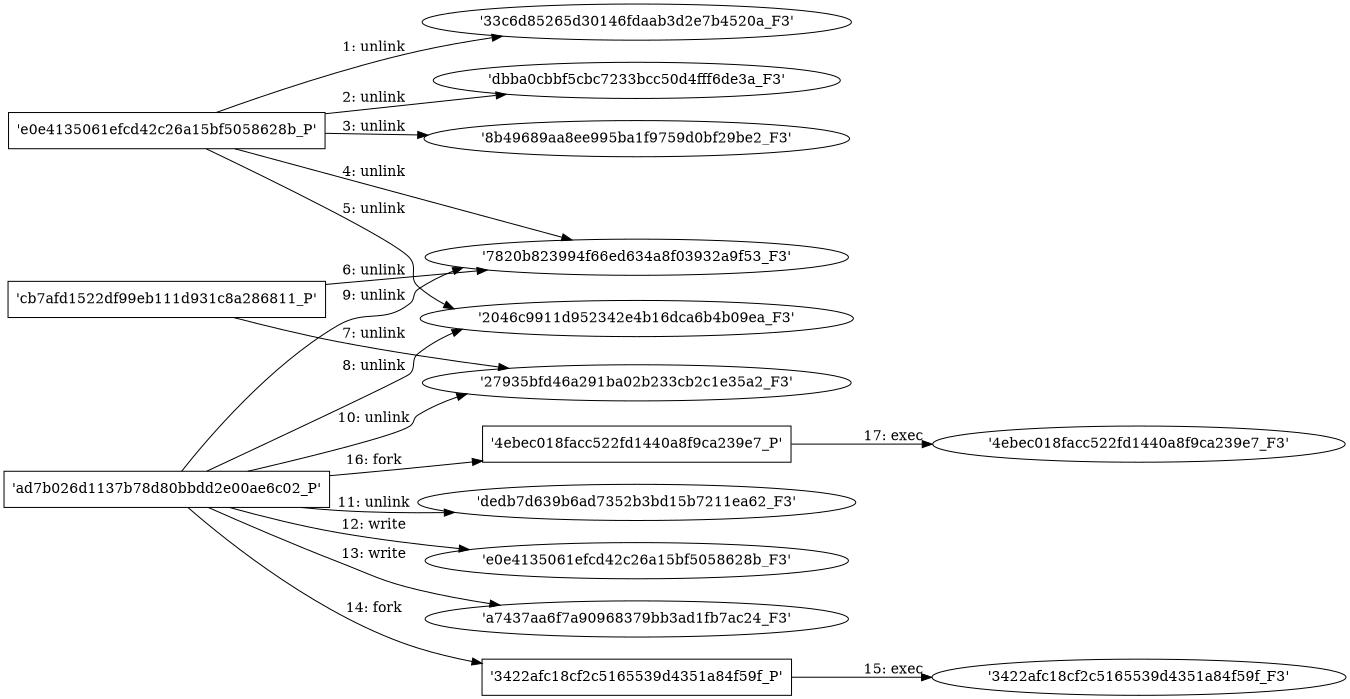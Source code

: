 digraph "D:\Learning\Paper\apt\基于CTI的攻击预警\Dataset\攻击图\ASGfromALLCTI\Destructive Threat Re-Emerges with New Sting in its Tail.dot" {
rankdir="LR"
size="9"
fixedsize="false"
splines="true"
nodesep=0.3
ranksep=0
fontsize=10
overlap="scalexy"
engine= "neato"
	"'33c6d85265d30146fdaab3d2e7b4520a_F3'" [node_type=file shape=ellipse]
	"'e0e4135061efcd42c26a15bf5058628b_P'" [node_type=Process shape=box]
	"'e0e4135061efcd42c26a15bf5058628b_P'" -> "'33c6d85265d30146fdaab3d2e7b4520a_F3'" [label="1: unlink"]
	"'dbba0cbbf5cbc7233bcc50d4fff6de3a_F3'" [node_type=file shape=ellipse]
	"'e0e4135061efcd42c26a15bf5058628b_P'" [node_type=Process shape=box]
	"'e0e4135061efcd42c26a15bf5058628b_P'" -> "'dbba0cbbf5cbc7233bcc50d4fff6de3a_F3'" [label="2: unlink"]
	"'8b49689aa8ee995ba1f9759d0bf29be2_F3'" [node_type=file shape=ellipse]
	"'e0e4135061efcd42c26a15bf5058628b_P'" [node_type=Process shape=box]
	"'e0e4135061efcd42c26a15bf5058628b_P'" -> "'8b49689aa8ee995ba1f9759d0bf29be2_F3'" [label="3: unlink"]
	"'7820b823994f66ed634a8f03932a9f53_F3'" [node_type=file shape=ellipse]
	"'e0e4135061efcd42c26a15bf5058628b_P'" [node_type=Process shape=box]
	"'e0e4135061efcd42c26a15bf5058628b_P'" -> "'7820b823994f66ed634a8f03932a9f53_F3'" [label="4: unlink"]
	"'2046c9911d952342e4b16dca6b4b09ea_F3'" [node_type=file shape=ellipse]
	"'e0e4135061efcd42c26a15bf5058628b_P'" [node_type=Process shape=box]
	"'e0e4135061efcd42c26a15bf5058628b_P'" -> "'2046c9911d952342e4b16dca6b4b09ea_F3'" [label="5: unlink"]
	"'7820b823994f66ed634a8f03932a9f53_F3'" [node_type=file shape=ellipse]
	"'cb7afd1522df99eb111d931c8a286811_P'" [node_type=Process shape=box]
	"'cb7afd1522df99eb111d931c8a286811_P'" -> "'7820b823994f66ed634a8f03932a9f53_F3'" [label="6: unlink"]
	"'27935bfd46a291ba02b233cb2c1e35a2_F3'" [node_type=file shape=ellipse]
	"'cb7afd1522df99eb111d931c8a286811_P'" [node_type=Process shape=box]
	"'cb7afd1522df99eb111d931c8a286811_P'" -> "'27935bfd46a291ba02b233cb2c1e35a2_F3'" [label="7: unlink"]
	"'2046c9911d952342e4b16dca6b4b09ea_F3'" [node_type=file shape=ellipse]
	"'ad7b026d1137b78d80bbdd2e00ae6c02_P'" [node_type=Process shape=box]
	"'ad7b026d1137b78d80bbdd2e00ae6c02_P'" -> "'2046c9911d952342e4b16dca6b4b09ea_F3'" [label="8: unlink"]
	"'7820b823994f66ed634a8f03932a9f53_F3'" [node_type=file shape=ellipse]
	"'ad7b026d1137b78d80bbdd2e00ae6c02_P'" [node_type=Process shape=box]
	"'ad7b026d1137b78d80bbdd2e00ae6c02_P'" -> "'7820b823994f66ed634a8f03932a9f53_F3'" [label="9: unlink"]
	"'27935bfd46a291ba02b233cb2c1e35a2_F3'" [node_type=file shape=ellipse]
	"'ad7b026d1137b78d80bbdd2e00ae6c02_P'" [node_type=Process shape=box]
	"'ad7b026d1137b78d80bbdd2e00ae6c02_P'" -> "'27935bfd46a291ba02b233cb2c1e35a2_F3'" [label="10: unlink"]
	"'dedb7d639b6ad7352b3bd15b7211ea62_F3'" [node_type=file shape=ellipse]
	"'ad7b026d1137b78d80bbdd2e00ae6c02_P'" [node_type=Process shape=box]
	"'ad7b026d1137b78d80bbdd2e00ae6c02_P'" -> "'dedb7d639b6ad7352b3bd15b7211ea62_F3'" [label="11: unlink"]
	"'e0e4135061efcd42c26a15bf5058628b_F3'" [node_type=file shape=ellipse]
	"'ad7b026d1137b78d80bbdd2e00ae6c02_P'" [node_type=Process shape=box]
	"'ad7b026d1137b78d80bbdd2e00ae6c02_P'" -> "'e0e4135061efcd42c26a15bf5058628b_F3'" [label="12: write"]
	"'a7437aa6f7a90968379bb3ad1fb7ac24_F3'" [node_type=file shape=ellipse]
	"'ad7b026d1137b78d80bbdd2e00ae6c02_P'" [node_type=Process shape=box]
	"'ad7b026d1137b78d80bbdd2e00ae6c02_P'" -> "'a7437aa6f7a90968379bb3ad1fb7ac24_F3'" [label="13: write"]
	"'ad7b026d1137b78d80bbdd2e00ae6c02_P'" [node_type=Process shape=box]
	"'3422afc18cf2c5165539d4351a84f59f_P'" [node_type=Process shape=box]
	"'ad7b026d1137b78d80bbdd2e00ae6c02_P'" -> "'3422afc18cf2c5165539d4351a84f59f_P'" [label="14: fork"]
	"'3422afc18cf2c5165539d4351a84f59f_P'" [node_type=Process shape=box]
	"'3422afc18cf2c5165539d4351a84f59f_F3'" [node_type=File shape=ellipse]
	"'3422afc18cf2c5165539d4351a84f59f_P'" -> "'3422afc18cf2c5165539d4351a84f59f_F3'" [label="15: exec"]
	"'ad7b026d1137b78d80bbdd2e00ae6c02_P'" [node_type=Process shape=box]
	"'4ebec018facc522fd1440a8f9ca239e7_P'" [node_type=Process shape=box]
	"'ad7b026d1137b78d80bbdd2e00ae6c02_P'" -> "'4ebec018facc522fd1440a8f9ca239e7_P'" [label="16: fork"]
	"'4ebec018facc522fd1440a8f9ca239e7_P'" [node_type=Process shape=box]
	"'4ebec018facc522fd1440a8f9ca239e7_F3'" [node_type=File shape=ellipse]
	"'4ebec018facc522fd1440a8f9ca239e7_P'" -> "'4ebec018facc522fd1440a8f9ca239e7_F3'" [label="17: exec"]
}
